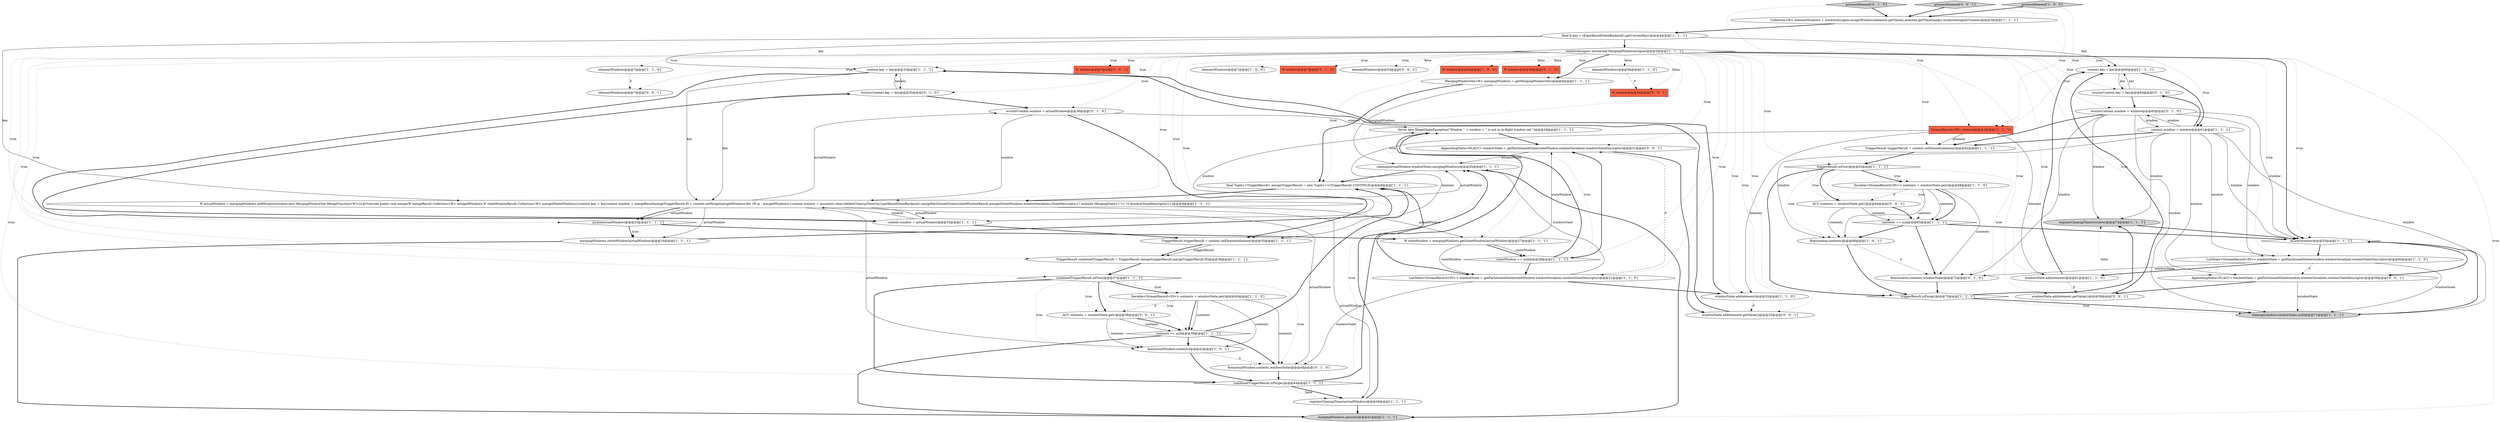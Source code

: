 digraph {
47 [style = filled, label = "processElement['0', '1', '0']", fillcolor = lightgray, shape = diamond image = "AAA0AAABBB2BBB"];
35 [style = filled, label = "final K key = (K)getKeyedStateBackend().getCurrentKey()@@@4@@@['1', '1', '1']", fillcolor = white, shape = ellipse image = "AAA0AAABBB1BBB"];
29 [style = filled, label = "throw new IllegalStateException(\"Window \" + window + \" is not in in-flight window set.\")@@@29@@@['1', '1', '1']", fillcolor = white, shape = ellipse image = "AAA0AAABBB1BBB"];
61 [style = filled, label = "AppendingState<IN,ACC> windowState = getPartitionedState(stateWindow,windowSerializer,windowStateDescriptor)@@@31@@@['0', '0', '1']", fillcolor = white, shape = ellipse image = "AAA0AAABBB3BBB"];
58 [style = filled, label = "W window@@@7@@@['0', '0', '1']", fillcolor = tomato, shape = box image = "AAA0AAABBB3BBB"];
41 [style = filled, label = "Iterable<StreamRecord<IN>> contents = windowState.get()@@@40@@@['1', '1', '0']", fillcolor = white, shape = ellipse image = "AAA0AAABBB1BBB"];
30 [style = filled, label = "fire(actualWindow,contents)@@@42@@@['1', '0', '1']", fillcolor = white, shape = ellipse image = "AAA0AAABBB1BBB"];
4 [style = filled, label = "registerCleanupTimer(actualWindow)@@@48@@@['1', '1', '1']", fillcolor = white, shape = ellipse image = "AAA0AAABBB1BBB"];
56 [style = filled, label = "windowState.add(element.getValue())@@@32@@@['0', '0', '1']", fillcolor = white, shape = ellipse image = "AAA0AAABBB3BBB"];
13 [style = filled, label = "windowState.add(element)@@@32@@@['1', '1', '0']", fillcolor = white, shape = ellipse image = "AAA0AAABBB1BBB"];
51 [style = filled, label = "evictorContext.key = key@@@64@@@['0', '1', '0']", fillcolor = white, shape = ellipse image = "AAA1AAABBB2BBB"];
40 [style = filled, label = "registerCleanupTimer(window)@@@74@@@['1', '1', '1']", fillcolor = lightgray, shape = ellipse image = "AAA0AAABBB1BBB"];
54 [style = filled, label = "windowState.add(element.getValue())@@@59@@@['0', '0', '1']", fillcolor = white, shape = ellipse image = "AAA0AAABBB3BBB"];
36 [style = filled, label = "Collection<W> elementWindows = windowAssigner.assignWindows(element.getValue(),element.getTimestamp(),windowAssignerContext)@@@3@@@['1', '1', '1']", fillcolor = white, shape = ellipse image = "AAA0AAABBB1BBB"];
21 [style = filled, label = "elementWindows@@@7@@@['1', '0', '0']", fillcolor = white, shape = ellipse image = "AAA0AAABBB1BBB"];
16 [style = filled, label = "mergingWindows.retireWindow(actualWindow)@@@24@@@['1', '1', '1']", fillcolor = white, shape = ellipse image = "AAA0AAABBB1BBB"];
37 [style = filled, label = "elementWindows@@@7@@@['1', '1', '0']", fillcolor = white, shape = ellipse image = "AAA0AAABBB1BBB"];
43 [style = filled, label = "cleanup(actualWindow,windowState,mergingWindows)@@@45@@@['1', '1', '1']", fillcolor = white, shape = ellipse image = "AAA0AAABBB1BBB"];
38 [style = filled, label = "ListState<StreamRecord<IN>> windowState = getPartitionedState(stateWindow,windowSerializer,windowStateDescriptor)@@@31@@@['1', '1', '0']", fillcolor = white, shape = ellipse image = "AAA0AAABBB1BBB"];
52 [style = filled, label = "fire(actualWindow,contents,windowState)@@@44@@@['0', '1', '0']", fillcolor = white, shape = ellipse image = "AAA1AAABBB2BBB"];
53 [style = filled, label = "AppendingState<IN,ACC> windowState = getPartitionedState(window,windowSerializer,windowStateDescriptor)@@@58@@@['0', '0', '1']", fillcolor = white, shape = ellipse image = "AAA0AAABBB3BBB"];
27 [style = filled, label = "combinedTriggerResult.isPurge()@@@44@@@['1', '1', '1']", fillcolor = white, shape = diamond image = "AAA0AAABBB1BBB"];
1 [style = filled, label = "TriggerResult triggerResult = context.onElement(element)@@@62@@@['1', '1', '1']", fillcolor = white, shape = ellipse image = "AAA0AAABBB1BBB"];
7 [style = filled, label = "processElement['1', '0', '0']", fillcolor = lightgray, shape = diamond image = "AAA0AAABBB1BBB"];
44 [style = filled, label = "evictorContext.window = actualWindow@@@36@@@['0', '1', '0']", fillcolor = white, shape = ellipse image = "AAA1AAABBB2BBB"];
26 [style = filled, label = "windowState.add(element)@@@61@@@['1', '1', '0']", fillcolor = white, shape = ellipse image = "AAA0AAABBB1BBB"];
5 [style = filled, label = "isLate(actualWindow)@@@23@@@['1', '1', '1']", fillcolor = white, shape = diamond image = "AAA0AAABBB1BBB"];
34 [style = filled, label = "ListState<StreamRecord<IN>> windowState = getPartitionedState(window,windowSerializer,windowStateDescriptor)@@@60@@@['1', '1', '0']", fillcolor = white, shape = ellipse image = "AAA0AAABBB1BBB"];
49 [style = filled, label = "evictorContext.key = key@@@35@@@['0', '1', '0']", fillcolor = white, shape = ellipse image = "AAA1AAABBB2BBB"];
19 [style = filled, label = "TriggerResult triggerResult = context.onElement(element)@@@35@@@['1', '1', '1']", fillcolor = white, shape = ellipse image = "AAA0AAABBB1BBB"];
15 [style = filled, label = "context.window = actualWindow@@@34@@@['1', '1', '1']", fillcolor = white, shape = ellipse image = "AAA0AAABBB1BBB"];
50 [style = filled, label = "fire(window,contents,windowState)@@@72@@@['0', '1', '0']", fillcolor = white, shape = ellipse image = "AAA1AAABBB2BBB"];
20 [style = filled, label = "combinedTriggerResult.isFire()@@@37@@@['1', '1', '1']", fillcolor = white, shape = diamond image = "AAA0AAABBB1BBB"];
24 [style = filled, label = "contents == null@@@65@@@['1', '1', '1']", fillcolor = white, shape = diamond image = "AAA0AAABBB1BBB"];
45 [style = filled, label = "W window@@@7@@@['0', '1', '0']", fillcolor = tomato, shape = box image = "AAA0AAABBB2BBB"];
32 [style = filled, label = "context.key = key@@@33@@@['1', '1', '1']", fillcolor = white, shape = ellipse image = "AAA0AAABBB1BBB"];
8 [style = filled, label = "triggerResult.isFire()@@@63@@@['1', '1', '1']", fillcolor = white, shape = diamond image = "AAA0AAABBB1BBB"];
14 [style = filled, label = "elementWindows@@@56@@@['1', '1', '0']", fillcolor = white, shape = ellipse image = "AAA0AAABBB1BBB"];
46 [style = filled, label = "evictorContext.window = window@@@65@@@['0', '1', '0']", fillcolor = white, shape = ellipse image = "AAA1AAABBB2BBB"];
33 [style = filled, label = "cleanup(window,windowState,null)@@@71@@@['1', '1', '1']", fillcolor = lightgray, shape = ellipse image = "AAA0AAABBB1BBB"];
10 [style = filled, label = "context.key = key@@@60@@@['1', '1', '1']", fillcolor = white, shape = ellipse image = "AAA0AAABBB1BBB"];
22 [style = filled, label = "contents == null@@@39@@@['1', '1', '1']", fillcolor = white, shape = diamond image = "AAA0AAABBB1BBB"];
18 [style = filled, label = "final Tuple1<TriggerResult> mergeTriggerResult = new Tuple1<>(TriggerResult.CONTINUE)@@@8@@@['1', '1', '1']", fillcolor = white, shape = ellipse image = "AAA0AAABBB1BBB"];
59 [style = filled, label = "elementWindows@@@7@@@['0', '0', '1']", fillcolor = white, shape = ellipse image = "AAA0AAABBB3BBB"];
62 [style = filled, label = "ACC contents = windowState.get()@@@38@@@['0', '0', '1']", fillcolor = white, shape = ellipse image = "AAA0AAABBB3BBB"];
0 [style = filled, label = "stateWindow == null@@@28@@@['1', '1', '1']", fillcolor = white, shape = diamond image = "AAA0AAABBB1BBB"];
39 [style = filled, label = "context.window = window@@@61@@@['1', '1', '1']", fillcolor = white, shape = ellipse image = "AAA0AAABBB1BBB"];
9 [style = filled, label = "windowAssigner instanceof MergingWindowAssigner@@@5@@@['1', '1', '1']", fillcolor = white, shape = diamond image = "AAA0AAABBB1BBB"];
2 [style = filled, label = "triggerResult.isPurge()@@@70@@@['1', '1', '1']", fillcolor = white, shape = diamond image = "AAA0AAABBB1BBB"];
25 [style = filled, label = "W actualWindow = mergingWindows.addWindow(window,new MergingWindowSet.MergeFunction<W>(){@Override public void merge(W mergeResult,Collection<W> mergedWindows,W stateWindowResult,Collection<W> mergedStateWindows){context.key = keycontext.window = mergeResultmergeTriggerResult.f0 = context.onMerge(mergedWindows)for (W m : mergedWindows){context.window = mcontext.clear()deleteCleanupTimer(m)}getKeyedStateBackend().mergePartitionedStates(stateWindowResult,mergedStateWindows,windowSerializer,(StateDescriptor<? extends MergingState<?,?>,?>)windowStateDescriptor)}})@@@9@@@['1', '1', '1']", fillcolor = white, shape = ellipse image = "AAA0AAABBB1BBB"];
55 [style = filled, label = "elementWindows@@@54@@@['0', '0', '1']", fillcolor = white, shape = ellipse image = "AAA0AAABBB3BBB"];
17 [style = filled, label = "W stateWindow = mergingWindows.getStateWindow(actualWindow)@@@27@@@['1', '1', '1']", fillcolor = white, shape = ellipse image = "AAA0AAABBB1BBB"];
28 [style = filled, label = "MergingWindowSet<W> mergingWindows = getMergingWindowSet()@@@6@@@['1', '1', '1']", fillcolor = white, shape = ellipse image = "AAA0AAABBB1BBB"];
63 [style = filled, label = "W window@@@54@@@['0', '0', '1']", fillcolor = tomato, shape = box image = "AAA0AAABBB3BBB"];
11 [style = filled, label = "W window@@@54@@@['1', '0', '0']", fillcolor = tomato, shape = box image = "AAA0AAABBB1BBB"];
3 [style = filled, label = "fire(window,contents)@@@68@@@['1', '0', '1']", fillcolor = white, shape = ellipse image = "AAA0AAABBB1BBB"];
12 [style = filled, label = "TriggerResult combinedTriggerResult = TriggerResult.merge(triggerResult,mergeTriggerResult.f0)@@@36@@@['1', '1', '1']", fillcolor = white, shape = ellipse image = "AAA0AAABBB1BBB"];
31 [style = filled, label = "Iterable<StreamRecord<IN>> contents = windowState.get()@@@68@@@['1', '1', '0']", fillcolor = white, shape = ellipse image = "AAA0AAABBB1BBB"];
60 [style = filled, label = "ACC contents = windowState.get()@@@64@@@['0', '0', '1']", fillcolor = white, shape = ellipse image = "AAA0AAABBB3BBB"];
42 [style = filled, label = "StreamRecord<IN> element@@@2@@@['1', '1', '1']", fillcolor = tomato, shape = box image = "AAA0AAABBB1BBB"];
48 [style = filled, label = "W window@@@56@@@['0', '1', '0']", fillcolor = tomato, shape = box image = "AAA0AAABBB2BBB"];
6 [style = filled, label = "mergingWindows.persist()@@@51@@@['1', '1', '1']", fillcolor = lightgray, shape = ellipse image = "AAA0AAABBB1BBB"];
23 [style = filled, label = "isLate(window)@@@55@@@['1', '1', '1']", fillcolor = white, shape = diamond image = "AAA0AAABBB1BBB"];
57 [style = filled, label = "processElement['0', '0', '1']", fillcolor = lightgray, shape = diamond image = "AAA0AAABBB3BBB"];
25->4 [style = solid, label="actualWindow"];
34->50 [style = solid, label="windowState"];
46->34 [style = solid, label="window"];
20->27 [style = bold, label=""];
4->6 [style = bold, label=""];
9->44 [style = dotted, label="true"];
9->48 [style = dotted, label="false"];
31->24 [style = solid, label="contents"];
32->25 [style = solid, label="key"];
9->5 [style = dotted, label="true"];
27->43 [style = dotted, label="true"];
51->10 [style = solid, label="key"];
10->39 [style = bold, label=""];
8->24 [style = dotted, label="true"];
9->13 [style = dotted, label="true"];
9->34 [style = dotted, label="true"];
9->49 [style = dotted, label="true"];
54->10 [style = bold, label=""];
8->31 [style = bold, label=""];
9->25 [style = dotted, label="true"];
9->53 [style = dotted, label="true"];
9->6 [style = dotted, label="true"];
9->10 [style = dotted, label="true"];
5->17 [style = bold, label=""];
30->27 [style = bold, label=""];
7->36 [style = bold, label=""];
0->61 [style = bold, label=""];
9->37 [style = dotted, label="true"];
25->5 [style = solid, label="actualWindow"];
33->23 [style = bold, label=""];
13->56 [style = dashed, label="0"];
39->51 [style = bold, label=""];
15->29 [style = solid, label="window"];
16->6 [style = bold, label=""];
28->18 [style = bold, label=""];
2->33 [style = bold, label=""];
60->3 [style = solid, label="contents"];
3->50 [style = dashed, label="0"];
29->38 [style = bold, label=""];
9->28 [style = bold, label=""];
38->43 [style = solid, label="windowState"];
51->46 [style = bold, label=""];
20->41 [style = dotted, label="true"];
39->40 [style = solid, label="window"];
34->26 [style = bold, label=""];
42->19 [style = solid, label="element"];
39->23 [style = solid, label="window"];
36->35 [style = bold, label=""];
28->43 [style = solid, label="mergingWindows"];
29->61 [style = bold, label=""];
9->32 [style = dotted, label="true"];
24->50 [style = bold, label=""];
22->30 [style = bold, label=""];
15->49 [style = bold, label=""];
43->6 [style = bold, label=""];
34->33 [style = solid, label="windowState"];
0->29 [style = dotted, label="true"];
60->24 [style = solid, label="contents"];
17->61 [style = solid, label="stateWindow"];
9->27 [style = dotted, label="true"];
0->29 [style = bold, label=""];
44->29 [style = solid, label="window"];
1->8 [style = bold, label=""];
47->36 [style = bold, label=""];
61->43 [style = solid, label="windowState"];
9->1 [style = dotted, label="true"];
15->19 [style = bold, label=""];
0->38 [style = bold, label=""];
25->52 [style = solid, label="actualWindow"];
20->62 [style = dotted, label="true"];
62->22 [style = solid, label="contents"];
31->50 [style = solid, label="contents"];
9->58 [style = dotted, label="true"];
26->54 [style = dashed, label="0"];
10->51 [style = solid, label="key"];
9->18 [style = dotted, label="true"];
39->46 [style = solid, label="window"];
23->34 [style = bold, label=""];
9->45 [style = dotted, label="true"];
44->19 [style = bold, label=""];
9->14 [style = dotted, label="false"];
8->2 [style = bold, label=""];
17->38 [style = solid, label="stateWindow"];
25->5 [style = bold, label=""];
34->53 [style = dashed, label="0"];
38->61 [style = dashed, label="0"];
42->26 [style = solid, label="element"];
9->54 [style = dotted, label="true"];
41->22 [style = bold, label=""];
20->30 [style = dotted, label="true"];
12->20 [style = bold, label=""];
23->53 [style = bold, label=""];
25->44 [style = solid, label="actualWindow"];
49->44 [style = bold, label=""];
46->1 [style = bold, label=""];
43->18 [style = bold, label=""];
53->33 [style = solid, label="windowState"];
2->40 [style = dotted, label="false"];
35->9 [style = bold, label=""];
9->19 [style = dotted, label="true"];
56->32 [style = bold, label=""];
9->56 [style = dotted, label="true"];
5->16 [style = bold, label=""];
9->55 [style = dotted, label="false"];
9->23 [style = dotted, label="true"];
31->60 [style = dashed, label="0"];
53->54 [style = bold, label=""];
8->60 [style = bold, label=""];
9->51 [style = dotted, label="true"];
5->16 [style = dotted, label="true"];
49->25 [style = solid, label="key"];
41->52 [style = solid, label="contents"];
9->28 [style = dotted, label="true"];
25->30 [style = solid, label="actualWindow"];
25->43 [style = solid, label="actualWindow"];
8->60 [style = dotted, label="true"];
3->2 [style = bold, label=""];
41->22 [style = solid, label="contents"];
22->6 [style = bold, label=""];
57->42 [style = dotted, label="true"];
40->23 [style = bold, label=""];
49->32 [style = solid, label="key"];
9->39 [style = dotted, label="true"];
15->25 [style = solid, label="window"];
8->31 [style = dotted, label="true"];
39->3 [style = solid, label="window"];
62->22 [style = bold, label=""];
9->20 [style = dotted, label="true"];
50->2 [style = bold, label=""];
9->17 [style = dotted, label="true"];
38->13 [style = bold, label=""];
9->21 [style = dotted, label="true"];
39->53 [style = solid, label="window"];
8->50 [style = dotted, label="true"];
46->23 [style = solid, label="window"];
30->52 [style = dashed, label="0"];
19->12 [style = solid, label="triggerResult"];
46->39 [style = solid, label="window"];
35->10 [style = solid, label="key"];
57->36 [style = bold, label=""];
61->56 [style = bold, label=""];
24->3 [style = bold, label=""];
22->18 [style = bold, label=""];
60->24 [style = bold, label=""];
8->3 [style = dotted, label="true"];
25->17 [style = solid, label="actualWindow"];
35->25 [style = solid, label="key"];
14->63 [style = dashed, label="0"];
47->42 [style = dotted, label="true"];
42->1 [style = solid, label="element"];
9->61 [style = dotted, label="true"];
31->3 [style = solid, label="contents"];
17->0 [style = bold, label=""];
9->11 [style = dotted, label="false"];
4->18 [style = bold, label=""];
7->42 [style = dotted, label="true"];
39->34 [style = solid, label="window"];
37->59 [style = dashed, label="0"];
9->8 [style = dotted, label="true"];
9->63 [style = dotted, label="false"];
41->30 [style = solid, label="contents"];
38->52 [style = solid, label="windowState"];
24->23 [style = bold, label=""];
17->0 [style = solid, label="stateWindow"];
9->0 [style = dotted, label="true"];
27->4 [style = bold, label=""];
16->18 [style = bold, label=""];
2->33 [style = dotted, label="true"];
32->49 [style = solid, label="key"];
46->40 [style = solid, label="window"];
52->27 [style = bold, label=""];
20->62 [style = bold, label=""];
18->25 [style = bold, label=""];
46->33 [style = solid, label="window"];
22->52 [style = bold, label=""];
20->52 [style = dotted, label="true"];
44->25 [style = solid, label="window"];
26->10 [style = bold, label=""];
9->46 [style = dotted, label="true"];
25->15 [style = solid, label="actualWindow"];
9->2 [style = dotted, label="true"];
39->1 [style = bold, label=""];
27->4 [style = dotted, label="false"];
35->32 [style = solid, label="key"];
9->26 [style = dotted, label="true"];
62->30 [style = solid, label="contents"];
39->33 [style = solid, label="window"];
9->38 [style = dotted, label="true"];
20->22 [style = dotted, label="true"];
9->59 [style = dotted, label="true"];
2->40 [style = bold, label=""];
27->43 [style = bold, label=""];
25->16 [style = solid, label="actualWindow"];
41->62 [style = dashed, label="0"];
46->50 [style = solid, label="window"];
9->23 [style = bold, label=""];
9->15 [style = dotted, label="true"];
31->24 [style = bold, label=""];
9->12 [style = dotted, label="true"];
13->32 [style = bold, label=""];
19->12 [style = bold, label=""];
42->13 [style = solid, label="element"];
32->15 [style = bold, label=""];
20->41 [style = bold, label=""];
}
